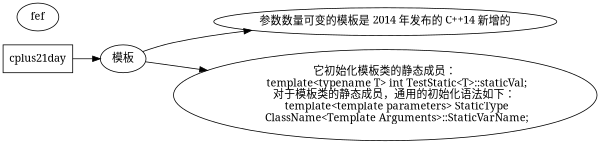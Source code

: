 digraph cplus21day{
        size = "4,4";
        edge [fontname="simsun"];
        node [fontname="simsun"];
        rankdir=LR;
        cplus21day[shape=box];
        cplus21day ->"模板";
        "模板"->"参数数量可变的模板是 2014 年发布的 C++14 新增的";
        "模板"->"它初始化模板类的静态成员：
        template<typename T> int TestStatic<T>::staticVal;
        对于模板类的静态成员，通用的初始化语法如下：
        template<template parameters> StaticType
        ClassName<Template Arguments>::StaticVarName;"
        "fef";
}
